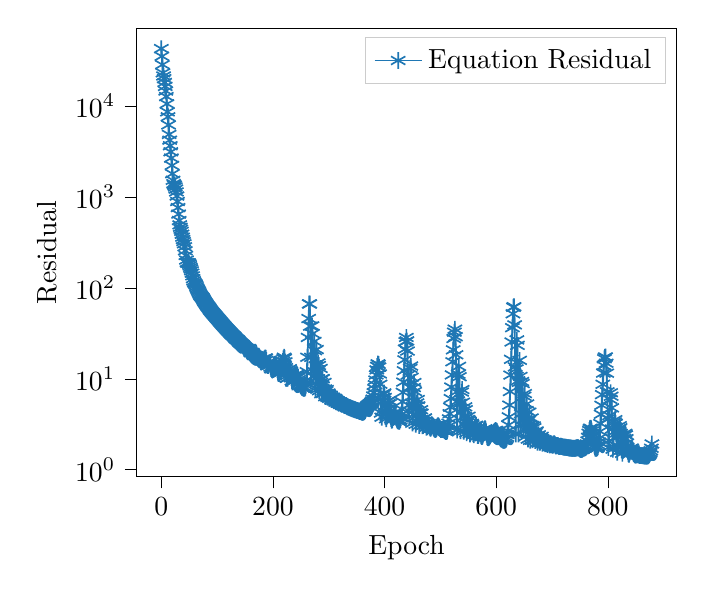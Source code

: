 % This file was created with tikzplotlib v0.10.1.
\begin{tikzpicture}

\definecolor{darkgray176}{RGB}{176,176,176}
\definecolor{lightgray204}{RGB}{204,204,204}
\definecolor{steelblue31119180}{RGB}{31,119,180}

\begin{axis}[
legend cell align={left},
legend style={fill opacity=0.8, draw opacity=1, text opacity=1, draw=lightgray204},
log basis y={10},
tick align=outside,
tick pos=left,
x grid style={darkgray176},
xlabel={Epoch},
xmin=-43.95, xmax=922.95,
xtick style={color=black},
y grid style={darkgray176},
ylabel={Residual},
ymin=0.842, ymax=71478.998,
ymode=log,
ytick style={color=black},
ytick={0.01,0.1,1,10,100,1000,10000,100000,1000000},
yticklabels={
  \(\displaystyle {10^{-2}}\),
  \(\displaystyle {10^{-1}}\),
  \(\displaystyle {10^{0}}\),
  \(\displaystyle {10^{1}}\),
  \(\displaystyle {10^{2}}\),
  \(\displaystyle {10^{3}}\),
  \(\displaystyle {10^{4}}\),
  \(\displaystyle {10^{5}}\),
  \(\displaystyle {10^{6}}\)
}
]
\addplot [semithick, steelblue31119180, mark=asterisk, mark size=3, mark options={solid}]
table {%
0 42671.93
1 35090.188
2 28388.246
3 23117.16
4 21328.787
5 19983.574
6 18086.963
7 16375.461
8 14573.58
9 12674.079
10 10533.046
11 8602.064
12 7594.889
13 6173.901
14 4859.327
15 4202.263
16 3650.806
17 3128.394
18 2673.136
19 2212.977
20 1798.135
21 1521.225
22 1398.641
23 1360.709
24 1336.559
25 1285.418
26 1218.068
27 1133.211
28 1020.758
29 889.304
30 762.038
31 646.385
32 549.443
33 492.329
34 463.11
35 440.652
36 418.34
37 388.646
38 361.076
39 339.862
40 321.971
41 305.12
42 282.691
43 255.526
44 226.889
45 202.176
46 189.766
47 186.678
48 188.128
49 187.798
50 182.468
51 175.187
52 167.656
53 161.105
54 153.593
55 145.085
56 135.318
57 126.024
58 119.211
59 114.674
60 112.391
61 110.279
62 107.302
63 103.192
64 99.396
65 96.163
66 93.675
67 91.149
68 88.308
69 85.564
70 83.114
71 81.352
72 80.108
73 78.92
74 77.3
75 75.317
76 73.156
77 71.335
78 69.812
79 68.487
80 67.015
81 65.468
82 64.048
83 62.816
84 61.773
85 60.671
86 59.447
87 58.016
88 56.887
89 55.826
90 54.892
91 53.94
92 53.083
93 52.24
94 51.416
95 50.6
96 49.763
97 48.919
98 48.08
99 47.284
100 46.528
101 45.816
102 45.075
103 44.36
104 43.606
105 42.864
106 42.162
107 41.478
108 40.77
109 40.146
110 39.509
111 38.897
112 38.328
113 37.717
114 37.093
115 36.512
116 35.952
117 35.395
118 34.901
119 34.399
120 33.846
121 33.328
122 32.853
123 32.367
124 31.857
125 31.347
126 30.898
127 30.468
128 30.108
129 29.757
130 29.412
131 28.964
132 28.443
133 27.923
134 27.533
135 27.259
136 27.003
137 26.687
138 26.275
139 25.788
140 25.338
141 25.003
142 24.707
143 24.418
144 24.125
145 23.85
146 23.507
147 23.151
148 22.821
149 22.495
150 22.22
151 21.929
152 21.685
153 21.48
154 21.375
155 21.39
156 21.484
157 21.423
158 21.096
159 20.361
160 19.638
161 19.368
162 19.458
163 19.428
164 19.042
165 18.527
166 18.174
167 18.08
168 18.038
169 17.913
170 17.7
171 17.377
172 17.087
173 16.805
174 16.563
175 16.349
176 16.18
177 16.048
178 15.915
179 15.801
180 15.722
181 15.715
182 15.769
183 15.977
184 16.238
185 16.677
186 16.933
187 16.873
188 15.964
189 14.765
190 13.952
191 13.929
192 14.496
193 14.982
194 14.89
195 14.21
196 13.456
197 12.972
198 12.85
199 12.99
200 13.248
201 13.586
202 13.999
203 14.352
204 14.513
205 14.601
206 14.196
207 13.43
208 12.541
209 11.805
210 11.419
211 11.382
212 11.556
213 11.879
214 12.301
215 12.823
216 13.564
217 14.452
218 15.552
219 16.591
220 17.266
221 16.818
222 15.359
223 13.257
224 11.276
225 10.136
226 10.134
227 10.949
228 12.01
229 12.77
230 12.882
231 12.262
232 11.239
233 10.24
234 9.502
235 9.219
236 9.386
237 9.822
238 10.307
239 10.656
240 10.865
241 11.003
242 11.082
243 11.023
244 10.81
245 10.354
246 9.813
247 9.307
248 8.91
249 8.59
250 8.365
251 8.217
252 8.076
253 7.989
254 7.916
255 7.868
256 7.862
257 7.901
258 8.055
259 8.492
260 9.515
261 11.972
262 17.24
263 28.463
264 45.985
265 66.6
266 66.54
267 37.924
268 9.449
269 17.198
270 38.138
271 31.369
272 10.689
273 12.136
274 25.736
275 20.388
276 7.879
277 13.855
278 20.967
279 11.991
280 7.684
281 14.929
282 13.998
283 7.404
284 9.5
285 13.001
286 9.143
287 6.855
288 10.034
289 10.041
290 6.893
291 7.369
292 9.128
293 7.731
294 6.356
295 7.325
296 7.616
297 6.512
298 6.289
299 6.983
300 6.755
301 6.095
302 6.225
303 6.61
304 6.357
305 5.893
306 6.006
307 6.273
308 6.07
309 5.728
310 5.816
311 6.073
312 5.948
313 5.615
314 5.556
315 5.724
316 5.702
317 5.491
318 5.389
319 5.486
320 5.573
321 5.468
322 5.292
323 5.229
324 5.272
325 5.29
326 5.226
327 5.125
328 5.066
329 5.063
330 5.073
331 5.029
332 4.967
333 4.926
334 4.911
335 4.89
336 4.853
337 4.82
338 4.798
339 4.776
340 4.742
341 4.721
342 4.689
343 4.668
344 4.646
345 4.623
346 4.599
347 4.563
348 4.546
349 4.524
350 4.497
351 4.483
352 4.469
353 4.438
354 4.412
355 4.396
356 4.373
357 4.365
358 4.343
359 4.306
360 4.281
361 4.276
362 4.295
363 4.334
364 4.401
365 4.473
366 4.592
367 4.738
368 4.89
369 4.998
370 5.082
371 5.122
372 5.178
373 5.234
374 5.304
375 5.337
376 5.439
377 5.542
378 5.692
379 5.985
380 6.457
381 7.023
382 7.802
383 8.607
384 9.687
385 11.003
386 12.53
387 13.684
388 14.603
389 14.388
390 13.453
391 11.303
392 8.707
393 5.974
394 4.202
395 3.781
396 4.49
397 5.737
398 6.752
399 6.999
400 6.23
401 5.036
402 4.045
403 3.639
404 3.862
405 4.554
406 5.318
407 5.754
408 5.751
409 5.329
410 4.699
411 4.065
412 3.655
413 3.498
414 3.556
415 3.789
416 4.05
417 4.209
418 4.201
419 4.069
420 3.895
421 3.721
422 3.584
423 3.496
424 3.449
425 3.419
426 3.401
427 3.422
428 3.532
429 3.723
430 4.041
431 4.634
432 5.603
433 7.099
434 9.199
435 12.257
436 16.161
437 21.183
438 25.559
439 28.466
440 26.144
441 20.164
442 11.009
443 4.461
444 3.807
445 8.059
446 13.017
447 13.796
448 10.384
449 5.376
450 3.249
451 4.955
452 8.003
453 9.1
454 7.248
455 4.569
456 3.159
457 3.872
458 5.426
459 5.917
460 5.041
461 3.674
462 3.066
463 3.489
464 4.243
465 4.57
466 4.17
467 3.48
468 3.049
469 3.051
470 3.356
471 3.671
472 3.716
473 3.454
474 3.112
475 2.929
476 2.99
477 3.155
478 3.237
479 3.193
480 3.064
481 2.923
482 2.848
483 2.866
484 2.953
485 3.042
486 3.075
487 3.014
488 2.915
489 2.831
490 2.78
491 2.773
492 2.801
493 2.862
494 2.947
495 3.028
496 3.048
497 3.007
498 2.928
499 2.86
500 2.81
501 2.77
502 2.757
503 2.76
504 2.766
505 2.764
506 2.753
507 2.736
508 2.7
509 2.65
510 2.621
511 2.629
512 2.684
513 2.801
514 2.991
515 3.254
516 3.621
517 4.128
518 4.867
519 6.057
520 8.113
521 11.034
522 15.383
523 20.811
524 27.72
525 32.571
526 35.132
527 28.982
528 18.367
529 7.177
530 2.736
531 5.699
532 11.209
533 13.693
534 10.538
535 5.345
536 2.677
537 4.293
538 7.144
539 7.614
540 5.527
541 3.177
542 2.65
543 3.856
544 4.914
545 4.57
546 3.321
547 2.544
548 2.839
549 3.568
550 3.877
551 3.488
552 2.846
553 2.473
554 2.611
555 3.005
556 3.236
557 3.128
558 2.778
559 2.485
560 2.418
561 2.595
562 2.891
563 3.08
564 3.065
565 2.838
566 2.548
567 2.372
568 2.379
569 2.475
570 2.557
571 2.548
572 2.467
573 2.376
574 2.312
575 2.325
576 2.41
577 2.541
578 2.684
579 2.779
580 2.822
581 2.76
582 2.619
583 2.45
584 2.316
585 2.252
586 2.244
587 2.271
588 2.322
589 2.378
590 2.434
591 2.467
592 2.482
593 2.496
594 2.505
595 2.532
596 2.576
597 2.63
598 2.678
599 2.712
600 2.677
601 2.63
602 2.562
603 2.496
604 2.425
605 2.351
606 2.29
607 2.246
608 2.207
609 2.178
610 2.16
611 2.133
612 2.113
613 2.106
614 2.104
615 2.113
616 2.123
617 2.153
618 2.198
619 2.278
620 2.44
621 2.675
622 3.1
623 3.816
624 5.135
625 7.236
626 10.975
627 16.354
628 25.374
629 36.451
630 51.808
631 61.103
632 62.039
633 39.155
634 13.508
635 2.467
636 12.849
637 26.762
638 23.302
639 9.518
640 2.461
641 9.134
642 15.952
643 10.617
644 3.103
645 4.124
646 9.332
647 8.857
648 3.577
649 2.799
650 6.44
651 6.876
652 3.549
653 2.318
654 4.477
655 5.288
656 3.257
657 2.172
658 3.484
659 4.296
660 3.129
661 2.106
662 2.829
663 3.708
664 3.06
665 2.129
666 2.346
667 3.033
668 2.904
669 2.205
670 2.096
671 2.58
672 2.673
673 2.209
674 1.999
675 2.248
676 2.424
677 2.243
678 1.996
679 2.011
680 2.241
681 2.33
682 2.14
683 1.947
684 1.993
685 2.137
686 2.124
687 1.96
688 1.924
689 2.026
690 2.037
691 1.944
692 1.895
693 1.959
694 1.993
695 1.924
696 1.87
697 1.887
698 1.923
699 1.921
700 1.881
701 1.85
702 1.868
703 1.92
704 1.936
705 1.9
706 1.847
707 1.824
708 1.835
709 1.853
710 1.853
711 1.835
712 1.809
713 1.8
714 1.801
715 1.813
716 1.82
717 1.806
718 1.798
719 1.784
720 1.773
721 1.777
722 1.772
723 1.769
724 1.776
725 1.769
726 1.755
727 1.753
728 1.748
729 1.744
730 1.743
731 1.736
732 1.733
733 1.733
734 1.732
735 1.72
736 1.72
737 1.722
738 1.722
739 1.715
740 1.72
741 1.724
742 1.724
743 1.728
744 1.745
745 1.743
746 1.747
747 1.743
748 1.727
749 1.704
750 1.691
751 1.672
752 1.665
753 1.67
754 1.682
755 1.694
756 1.718
757 1.732
758 1.728
759 1.745
760 1.767
761 1.779
762 1.82
763 1.92
764 2.066
765 2.267
766 2.519
767 2.697
768 2.831
769 2.868
770 2.82
771 2.671
772 2.526
773 2.329
774 2.136
775 1.977
776 1.861
777 1.774
778 1.723
779 1.716
780 1.727
781 1.747
782 1.796
783 1.877
784 2.012
785 2.234
786 2.635
787 3.218
788 4.071
789 5.112
790 6.696
791 8.695
792 11.542
793 13.959
794 16.609
795 17.302
796 17.352
797 14.822
798 11.526
799 7.193
800 3.637
801 1.757
802 2.076
803 3.933
804 5.93
805 7.022
806 6.426
807 4.788
808 2.805
809 1.681
810 1.791
811 2.604
812 3.363
813 3.556
814 3.231
815 2.514
816 1.826
817 1.555
818 1.788
819 2.311
820 2.816
821 3.05
822 2.897
823 2.499
824 2.015
825 1.655
826 1.517
827 1.626
828 1.893
829 2.219
830 2.457
831 2.514
832 2.412
833 2.196
834 1.964
835 1.753
836 1.596
837 1.499
838 1.481
839 1.53
840 1.611
841 1.686
842 1.731
843 1.713
844 1.653
845 1.577
846 1.528
847 1.498
848 1.47
849 1.45
850 1.451
851 1.456
852 1.462
853 1.467
854 1.463
855 1.456
856 1.449
857 1.436
858 1.428
859 1.428
860 1.432
861 1.429
862 1.425
863 1.427
864 1.421
865 1.417
866 1.418
867 1.412
868 1.414
869 1.415
870 1.411
871 1.416
872 1.422
873 1.437
874 1.461
875 1.5
876 1.548
877 1.616
878 1.723
879 1.922
};
\addlegendentry{Equation Residual}
\end{axis}

\end{tikzpicture}
